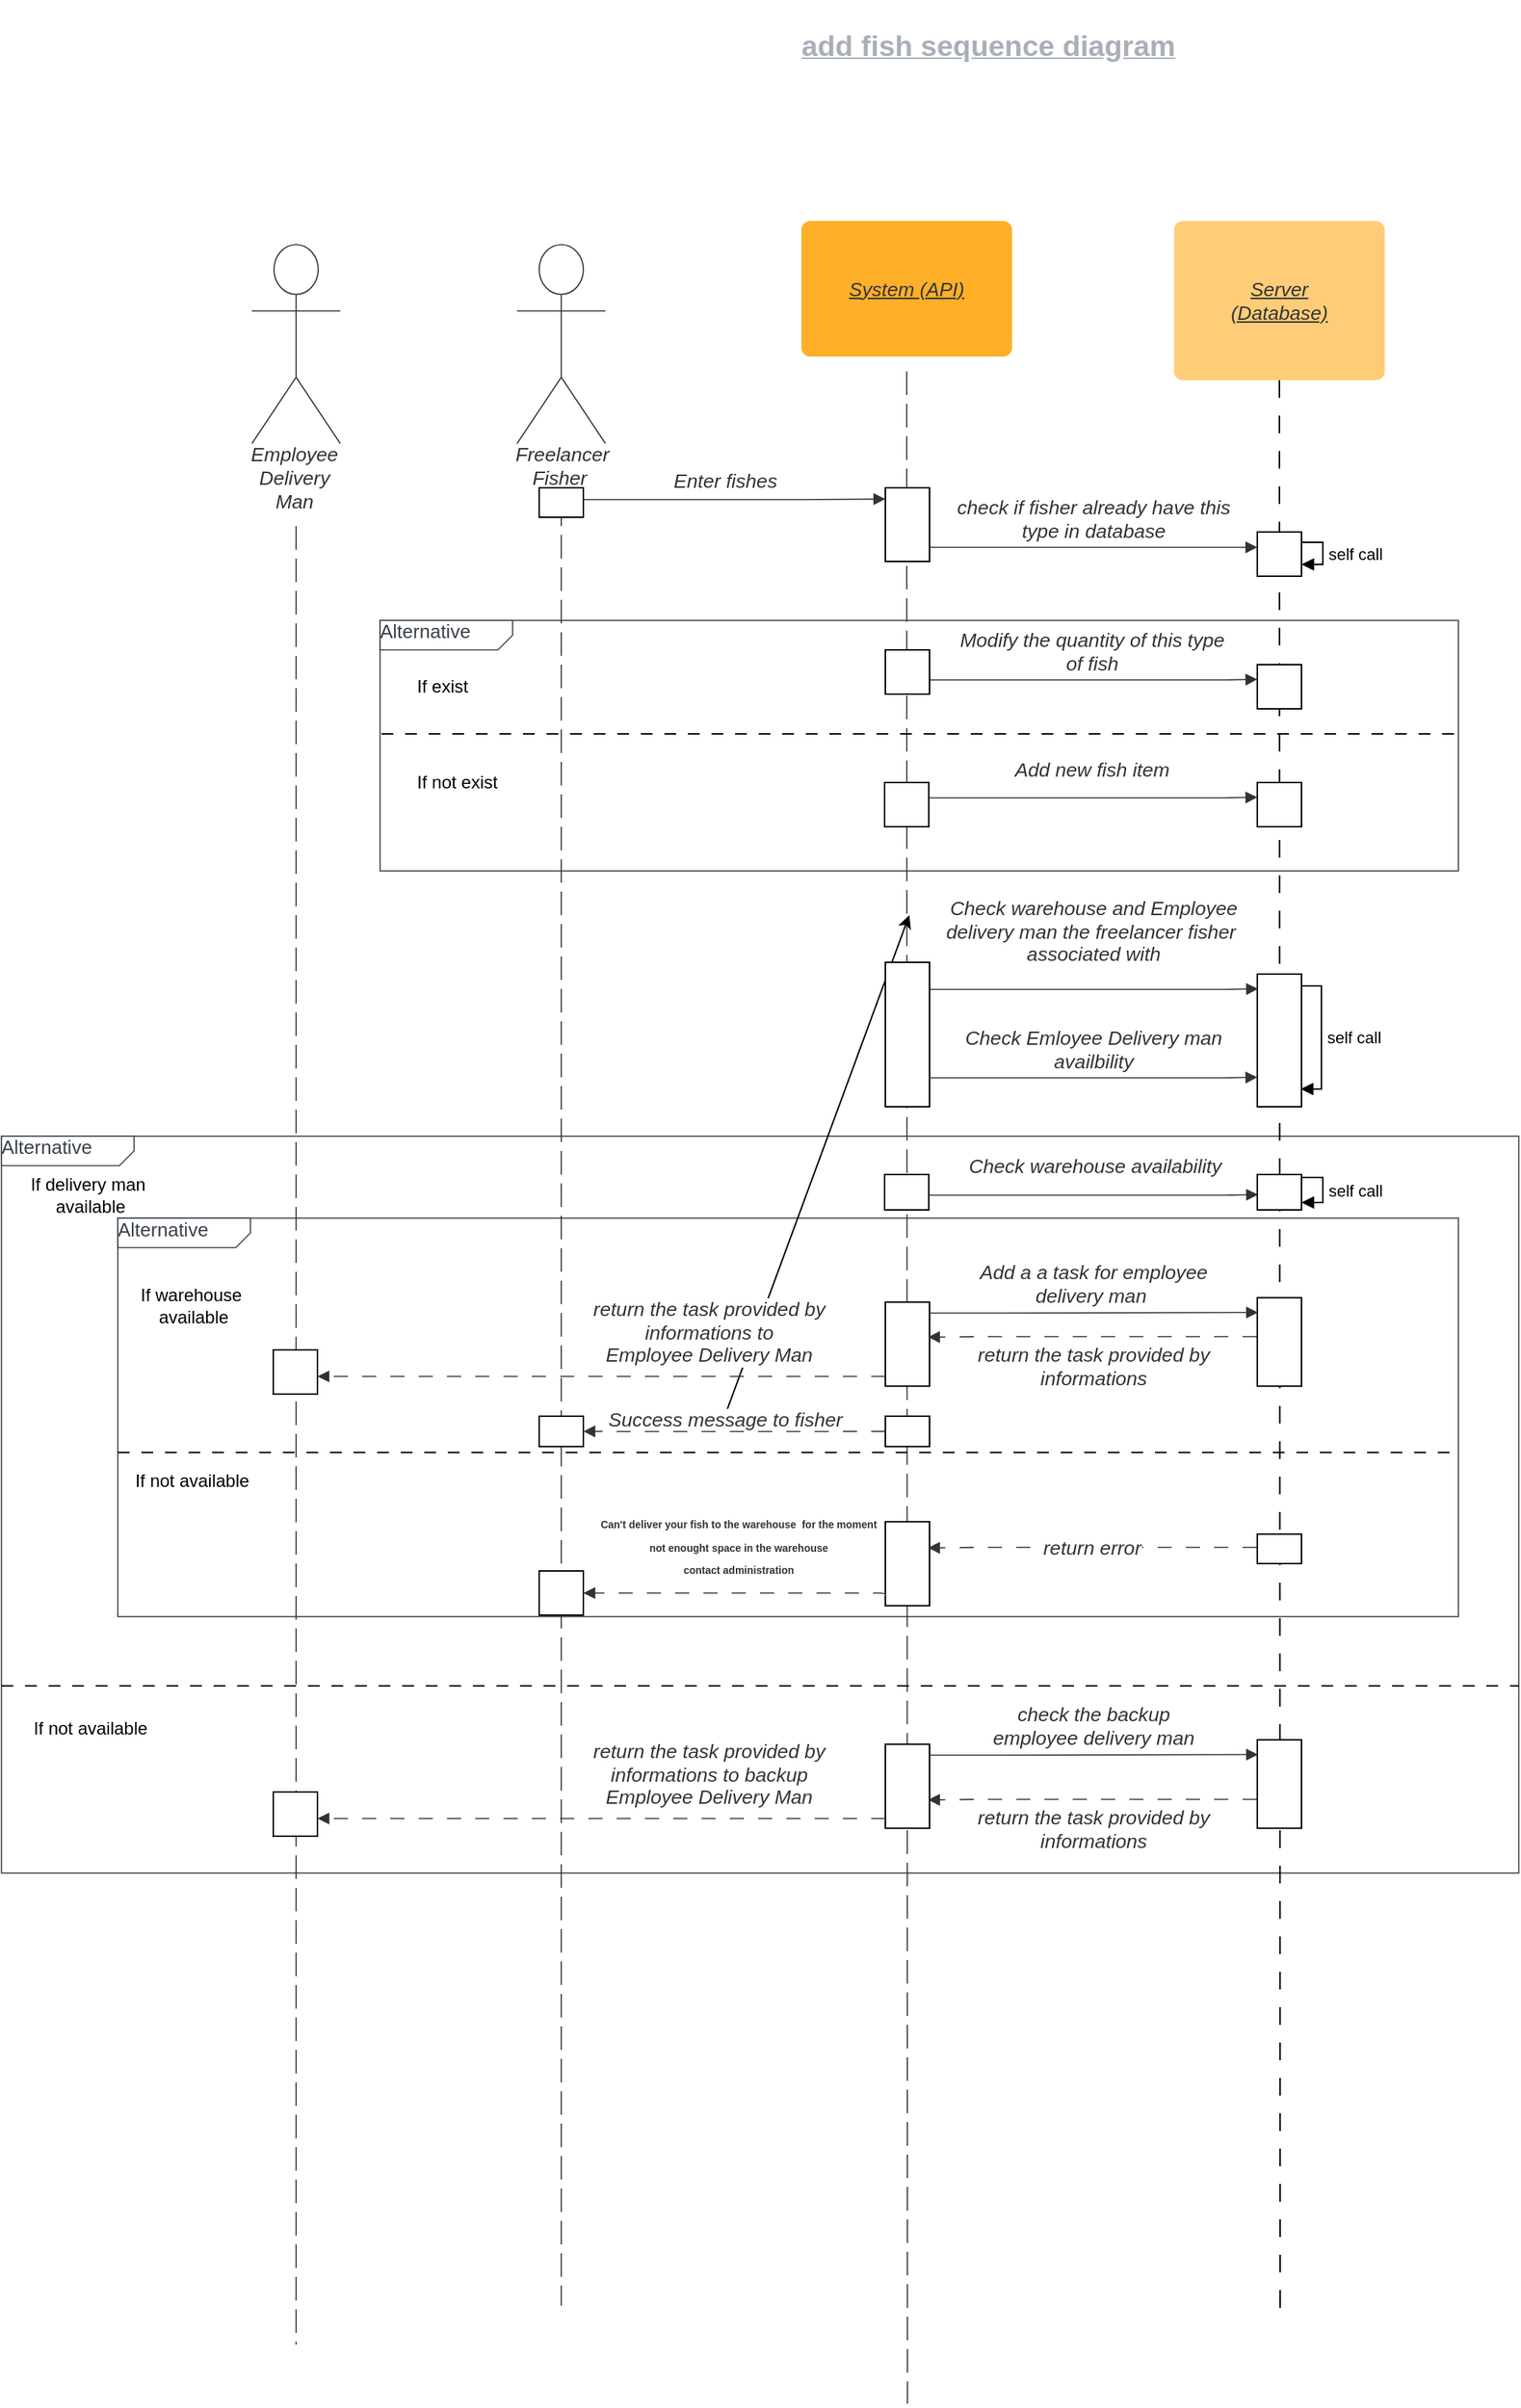<mxfile version="21.0.4" type="device"><diagram name="Page-1" id="f-nJr9Oe7AuokDmiKF9b"><mxGraphModel dx="1248" dy="727" grid="1" gridSize="10" guides="1" tooltips="1" connect="1" arrows="1" fold="1" page="1" pageScale="1" pageWidth="850" pageHeight="1100" math="0" shadow="0"><root><mxCell id="0"/><mxCell id="1" parent="0"/><mxCell id="MT5XbCTiH21oRz_GnIkv-361" value="Alternative" style="html=1;blockSpacing=1;whiteSpace=wrap;shape=mxgraph.sysml.package2;xSize=90;overflow=fill;fontSize=13;fontColor=#3a414a;align=left;spacing=0;strokeColor=#3a414a;strokeOpacity=100;fillOpacity=100;rounded=1;absoluteArcSize=1;arcSize=12;fillColor=#ffffff;strokeWidth=0.8;lucidId=J5NbQg4Rk6Wi;" vertex="1" parent="1"><mxGeometry x="110" y="790" width="1030" height="500" as="geometry"/></mxCell><mxCell id="MT5XbCTiH21oRz_GnIkv-349" value="Alternative" style="html=1;blockSpacing=1;whiteSpace=wrap;shape=mxgraph.sysml.package2;xSize=90;overflow=fill;fontSize=13;fontColor=#3a414a;align=left;spacing=0;strokeColor=#3a414a;strokeOpacity=100;fillOpacity=100;rounded=1;absoluteArcSize=1;arcSize=12;fillColor=#ffffff;strokeWidth=0.8;lucidId=J5NbQg4Rk6Wi;" vertex="1" parent="1"><mxGeometry x="189" y="845.61" width="910" height="270.39" as="geometry"/></mxCell><mxCell id="HeWWTB6yfwmWrHAhn8gX-166" value="" style="html=1;jettySize=18;whiteSpace=wrap;fontSize=13;fontFamily=helvetica;strokeColor=#333333;strokeOpacity=100;dashed=1;fixDash=1;dashPattern=16 6;strokeWidth=0.8;rounded=0;startArrow=none;endArrow=none;exitX=0.5;exitY=1;exitPerimeter=0;lucidId=Yu5M4GIAFP0a;" parent="1" edge="1"><mxGeometry width="100" height="100" relative="1" as="geometry"><Array as="points"/><mxPoint x="725" y="1650" as="targetPoint"/><mxPoint x="724.5" y="271" as="sourcePoint"/></mxGeometry></mxCell><mxCell id="HeWWTB6yfwmWrHAhn8gX-8" value="System (API)" style="html=1;overflow=block;blockSpacing=1;whiteSpace=wrap;fontSize=13.3;fontColor=#333333;fontStyle=6;align=center;spacing=0;strokeOpacity=0;fillOpacity=100;rounded=1;absoluteArcSize=1;arcSize=12;fillColor=#ffaf28;strokeWidth=0.8;" parent="1" vertex="1"><mxGeometry x="653" y="169" width="143" height="92" as="geometry"/></mxCell><mxCell id="HeWWTB6yfwmWrHAhn8gX-9" value="Server&#10;(Database)" style="html=1;overflow=block;blockSpacing=1;whiteSpace=wrap;fontSize=13.3;fontColor=#333333;fontStyle=6;align=center;spacing=0;strokeOpacity=0;fillOpacity=100;rounded=1;absoluteArcSize=1;arcSize=12;fillColor=#ffcc78;strokeWidth=0.8;" parent="1" vertex="1"><mxGeometry x="906" y="169" width="143" height="108" as="geometry"/></mxCell><mxCell id="HeWWTB6yfwmWrHAhn8gX-10" value="Freelancer &lt;br&gt;Fisher" style="html=1;overflow=block;blockSpacing=1;shape=umlActor;labelPosition=center;verticalLabelPosition=bottom;verticalAlign=top;whiteSpace=nowrap;fontSize=13.3;fontColor=#333333;fontStyle=2;align=center;spacing=0;strokeColor=#333333;strokeOpacity=100;fillOpacity=100;rounded=1;absoluteArcSize=1;arcSize=12;fillColor=#ffffff;strokeWidth=0.8;lucidId=Yu5MdgyV5tNR;" parent="1" vertex="1"><mxGeometry x="460" y="185" width="60" height="135" as="geometry"/></mxCell><mxCell id="HeWWTB6yfwmWrHAhn8gX-11" value="" style="html=1;jettySize=18;whiteSpace=wrap;fontSize=13;strokeColor=#333333;strokeOpacity=100;dashed=1;fixDash=1;dashPattern=16 6;strokeWidth=0.8;rounded=1;arcSize=10;edgeStyle=orthogonalEdgeStyle;startArrow=none;endArrow=none;lucidId=Yu5Migy3NWk_;" parent="1" edge="1"><mxGeometry width="100" height="100" relative="1" as="geometry"><Array as="points"/><mxPoint x="490" y="1583.651" as="targetPoint"/><mxPoint x="490" y="360" as="sourcePoint"/></mxGeometry></mxCell><mxCell id="HeWWTB6yfwmWrHAhn8gX-12" value="" style="html=1;jettySize=18;whiteSpace=wrap;fontSize=13;strokeColor=#333333;strokeOpacity=100;strokeWidth=0.8;rounded=1;arcSize=10;edgeStyle=orthogonalEdgeStyle;startArrow=none;endArrow=block;endFill=1;entryX=-0.012;entryY=0.151;entryPerimeter=0;lucidId=Yu5M0A2JVvTe;" parent="1" edge="1"><mxGeometry width="100" height="100" relative="1" as="geometry"><Array as="points"><mxPoint x="650" y="358"/><mxPoint x="650" y="358"/></Array><mxPoint x="490.36" y="358" as="sourcePoint"/><mxPoint x="710.0" y="357.628" as="targetPoint"/></mxGeometry></mxCell><mxCell id="HeWWTB6yfwmWrHAhn8gX-13" value="Enter fishes" style="text;html=1;resizable=0;labelBackgroundColor=default;align=center;verticalAlign=middle;fontStyle=2;fontColor=#333333;fontSize=13.3;" parent="HeWWTB6yfwmWrHAhn8gX-12" vertex="1"><mxGeometry relative="1" as="geometry"><mxPoint y="-13" as="offset"/></mxGeometry></mxCell><mxCell id="HeWWTB6yfwmWrHAhn8gX-24" value="add fish sequence diagram" style="html=1;overflow=block;blockSpacing=1;whiteSpace=wrap;fontSize=19.7;fontColor=#a9afb8;fontStyle=5;align=center;spacingLeft=7;spacingRight=7;spacingTop=2;spacing=3;strokeOpacity=0;fillOpacity=0;rounded=1;absoluteArcSize=1;arcSize=12;fillColor=#ffffff;strokeWidth=1.5;lucidId=BeObmL7L9~VB;" parent="1" vertex="1"><mxGeometry x="460" y="20" width="640" height="57" as="geometry"/></mxCell><mxCell id="HeWWTB6yfwmWrHAhn8gX-181" value="" style="html=1;points=[];perimeter=orthogonalPerimeter;outlineConnect=0;targetShapes=umlLifeline;portConstraint=eastwest;newEdgeStyle={&quot;edgeStyle&quot;:&quot;elbowEdgeStyle&quot;,&quot;elbow&quot;:&quot;vertical&quot;,&quot;curved&quot;:0,&quot;rounded&quot;:0};" parent="1" vertex="1"><mxGeometry x="710" y="350" width="30" height="50" as="geometry"/></mxCell><mxCell id="MT5XbCTiH21oRz_GnIkv-289" value="" style="html=1;jettySize=18;whiteSpace=wrap;fontSize=13;strokeColor=#333333;strokeOpacity=100;strokeWidth=0.8;rounded=1;arcSize=10;edgeStyle=orthogonalEdgeStyle;startArrow=none;endArrow=block;endFill=1;lucidId=Yu5M0A2JVvTe;" edge="1" parent="1" target="MT5XbCTiH21oRz_GnIkv-291"><mxGeometry width="100" height="100" relative="1" as="geometry"><Array as="points"><mxPoint x="940" y="390"/><mxPoint x="940" y="390"/></Array><mxPoint x="740" y="390.37" as="sourcePoint"/><mxPoint x="959.64" y="389.998" as="targetPoint"/></mxGeometry></mxCell><mxCell id="MT5XbCTiH21oRz_GnIkv-290" value="check if fisher already have this &lt;br&gt;type in database" style="text;html=1;resizable=0;labelBackgroundColor=default;align=center;verticalAlign=middle;fontStyle=2;fontColor=#333333;fontSize=13.3;" vertex="1" parent="MT5XbCTiH21oRz_GnIkv-289"><mxGeometry relative="1" as="geometry"><mxPoint x="-1" y="-20" as="offset"/></mxGeometry></mxCell><mxCell id="MT5XbCTiH21oRz_GnIkv-292" value="" style="rounded=0;orthogonalLoop=1;jettySize=auto;html=1;exitX=0.5;exitY=1;exitDx=0;exitDy=0;elbow=vertical;endArrow=none;endFill=0;dashed=1;dashPattern=12 12;" edge="1" parent="1" source="HeWWTB6yfwmWrHAhn8gX-9"><mxGeometry relative="1" as="geometry"><mxPoint x="978" y="1591.288" as="targetPoint"/><mxPoint x="978" y="277" as="sourcePoint"/></mxGeometry></mxCell><mxCell id="MT5XbCTiH21oRz_GnIkv-291" value="" style="html=1;points=[];perimeter=orthogonalPerimeter;outlineConnect=0;targetShapes=umlLifeline;portConstraint=eastwest;newEdgeStyle={&quot;edgeStyle&quot;:&quot;elbowEdgeStyle&quot;,&quot;elbow&quot;:&quot;vertical&quot;,&quot;curved&quot;:0,&quot;rounded&quot;:0};" vertex="1" parent="1"><mxGeometry x="962.5" y="380" width="30" height="30" as="geometry"/></mxCell><mxCell id="MT5XbCTiH21oRz_GnIkv-297" value="Alternative" style="html=1;blockSpacing=1;whiteSpace=wrap;shape=mxgraph.sysml.package2;xSize=90;overflow=fill;fontSize=13;fontColor=#3a414a;align=left;spacing=0;strokeColor=#3a414a;strokeOpacity=100;fillOpacity=100;rounded=1;absoluteArcSize=1;arcSize=12;fillColor=#ffffff;strokeWidth=0.8;lucidId=J5NbQg4Rk6Wi;" vertex="1" parent="1"><mxGeometry x="367" y="440" width="732" height="170" as="geometry"/></mxCell><mxCell id="MT5XbCTiH21oRz_GnIkv-298" value="If exist" style="text;html=1;align=center;verticalAlign=middle;resizable=0;points=[];autosize=1;strokeColor=none;fillColor=none;" vertex="1" parent="1"><mxGeometry x="379" y="470" width="60" height="30" as="geometry"/></mxCell><mxCell id="MT5XbCTiH21oRz_GnIkv-299" value="If not exist" style="text;html=1;align=center;verticalAlign=middle;resizable=0;points=[];autosize=1;strokeColor=none;fillColor=none;" vertex="1" parent="1"><mxGeometry x="379" y="535" width="80" height="30" as="geometry"/></mxCell><mxCell id="MT5XbCTiH21oRz_GnIkv-300" value="" style="line;strokeWidth=1;fillColor=none;align=left;verticalAlign=middle;spacingTop=-1;spacingLeft=3;spacingRight=3;rotatable=0;labelPosition=right;points=[];portConstraint=eastwest;strokeColor=inherit;dashed=1;dashPattern=8 8;" vertex="1" parent="1"><mxGeometry x="368" y="513" width="732" height="8" as="geometry"/></mxCell><mxCell id="MT5XbCTiH21oRz_GnIkv-301" value="" style="html=1;points=[];perimeter=orthogonalPerimeter;outlineConnect=0;targetShapes=umlLifeline;portConstraint=eastwest;newEdgeStyle={&quot;edgeStyle&quot;:&quot;elbowEdgeStyle&quot;,&quot;elbow&quot;:&quot;vertical&quot;,&quot;curved&quot;:0,&quot;rounded&quot;:0};" vertex="1" parent="1"><mxGeometry x="962.5" y="470" width="30" height="30" as="geometry"/></mxCell><mxCell id="MT5XbCTiH21oRz_GnIkv-303" value="" style="html=1;jettySize=18;whiteSpace=wrap;fontSize=13;strokeColor=#333333;strokeOpacity=100;strokeWidth=0.8;rounded=1;arcSize=10;edgeStyle=orthogonalEdgeStyle;startArrow=none;endArrow=block;endFill=1;lucidId=Yu5M0A2JVvTe;" edge="1" parent="1"><mxGeometry width="100" height="100" relative="1" as="geometry"><Array as="points"><mxPoint x="939.5" y="480"/><mxPoint x="939.5" y="480"/></Array><mxPoint x="739.5" y="480.37" as="sourcePoint"/><mxPoint x="962.5" y="480" as="targetPoint"/></mxGeometry></mxCell><mxCell id="MT5XbCTiH21oRz_GnIkv-304" value="Modify the quantity of this type&lt;br&gt;of fish" style="text;html=1;resizable=0;labelBackgroundColor=default;align=center;verticalAlign=middle;fontStyle=2;fontColor=#333333;fontSize=13.3;" vertex="1" parent="MT5XbCTiH21oRz_GnIkv-303"><mxGeometry relative="1" as="geometry"><mxPoint x="-1" y="-20" as="offset"/></mxGeometry></mxCell><mxCell id="MT5XbCTiH21oRz_GnIkv-305" value="" style="html=1;points=[];perimeter=orthogonalPerimeter;outlineConnect=0;targetShapes=umlLifeline;portConstraint=eastwest;newEdgeStyle={&quot;edgeStyle&quot;:&quot;elbowEdgeStyle&quot;,&quot;elbow&quot;:&quot;vertical&quot;,&quot;curved&quot;:0,&quot;rounded&quot;:0};" vertex="1" parent="1"><mxGeometry x="710" y="460" width="30" height="30" as="geometry"/></mxCell><mxCell id="MT5XbCTiH21oRz_GnIkv-312" value="" style="html=1;jettySize=18;whiteSpace=wrap;fontSize=13;strokeColor=#333333;strokeOpacity=100;strokeWidth=0.8;rounded=1;arcSize=10;edgeStyle=orthogonalEdgeStyle;startArrow=none;endArrow=block;endFill=1;lucidId=Yu5M0A2JVvTe;" edge="1" parent="1"><mxGeometry width="100" height="100" relative="1" as="geometry"><Array as="points"><mxPoint x="939.5" y="560"/><mxPoint x="939.5" y="560"/></Array><mxPoint x="739.5" y="560.37" as="sourcePoint"/><mxPoint x="962.5" y="560" as="targetPoint"/></mxGeometry></mxCell><mxCell id="MT5XbCTiH21oRz_GnIkv-313" value="Add new fish item" style="text;html=1;resizable=0;labelBackgroundColor=default;align=center;verticalAlign=middle;fontStyle=2;fontColor=#333333;fontSize=13.3;" vertex="1" parent="MT5XbCTiH21oRz_GnIkv-312"><mxGeometry relative="1" as="geometry"><mxPoint x="-1" y="-20" as="offset"/></mxGeometry></mxCell><mxCell id="MT5XbCTiH21oRz_GnIkv-314" value="" style="html=1;points=[];perimeter=orthogonalPerimeter;outlineConnect=0;targetShapes=umlLifeline;portConstraint=eastwest;newEdgeStyle={&quot;edgeStyle&quot;:&quot;elbowEdgeStyle&quot;,&quot;elbow&quot;:&quot;vertical&quot;,&quot;curved&quot;:0,&quot;rounded&quot;:0};" vertex="1" parent="1"><mxGeometry x="709.5" y="550" width="30" height="30" as="geometry"/></mxCell><mxCell id="MT5XbCTiH21oRz_GnIkv-315" value="self call" style="html=1;align=left;spacingLeft=2;endArrow=block;rounded=0;edgeStyle=orthogonalEdgeStyle;curved=0;rounded=0;elbow=vertical;" edge="1" parent="1"><mxGeometry relative="1" as="geometry"><mxPoint x="993" y="387.0" as="sourcePoint"/><Array as="points"><mxPoint x="1007" y="387"/><mxPoint x="1007" y="402"/></Array><mxPoint x="992.5" y="402.0" as="targetPoint"/></mxGeometry></mxCell><mxCell id="MT5XbCTiH21oRz_GnIkv-318" value="" style="html=1;points=[];perimeter=orthogonalPerimeter;outlineConnect=0;targetShapes=umlLifeline;portConstraint=eastwest;newEdgeStyle={&quot;edgeStyle&quot;:&quot;elbowEdgeStyle&quot;,&quot;elbow&quot;:&quot;vertical&quot;,&quot;curved&quot;:0,&quot;rounded&quot;:0};" vertex="1" parent="1"><mxGeometry x="962.5" y="680" width="30" height="90" as="geometry"/></mxCell><mxCell id="MT5XbCTiH21oRz_GnIkv-320" style="edgeStyle=orthogonalEdgeStyle;rounded=0;orthogonalLoop=1;jettySize=auto;html=1;exitX=0;exitY=0;exitDx=0;exitDy=0;" edge="1" parent="1" source="MT5XbCTiH21oRz_GnIkv-317"><mxGeometry relative="1" as="geometry"><mxPoint x="726.25" y="640.0" as="targetPoint"/></mxGeometry></mxCell><mxCell id="MT5XbCTiH21oRz_GnIkv-311" value="" style="html=1;points=[];perimeter=orthogonalPerimeter;outlineConnect=0;targetShapes=umlLifeline;portConstraint=eastwest;newEdgeStyle={&quot;edgeStyle&quot;:&quot;elbowEdgeStyle&quot;,&quot;elbow&quot;:&quot;vertical&quot;,&quot;curved&quot;:0,&quot;rounded&quot;:0};" vertex="1" parent="1"><mxGeometry x="962.5" y="550" width="30" height="30" as="geometry"/></mxCell><mxCell id="MT5XbCTiH21oRz_GnIkv-336" value="" style="html=1;jettySize=18;whiteSpace=wrap;fontSize=13;strokeColor=#333333;strokeOpacity=100;strokeWidth=0.8;rounded=1;arcSize=10;edgeStyle=orthogonalEdgeStyle;startArrow=none;endArrow=block;endFill=1;lucidId=Yu5M0A2JVvTe;" edge="1" parent="1"><mxGeometry width="100" height="100" relative="1" as="geometry"><Array as="points"><mxPoint x="940" y="690"/><mxPoint x="940" y="690"/></Array><mxPoint x="740" y="690.37" as="sourcePoint"/><mxPoint x="963" y="690" as="targetPoint"/></mxGeometry></mxCell><mxCell id="MT5XbCTiH21oRz_GnIkv-337" value="Check warehouse and Employee&lt;br&gt;delivery man the freelancer fisher&amp;nbsp;&lt;br&gt;associated with" style="text;html=1;resizable=0;labelBackgroundColor=default;align=center;verticalAlign=middle;fontStyle=2;fontColor=#333333;fontSize=13.3;" vertex="1" parent="MT5XbCTiH21oRz_GnIkv-336"><mxGeometry relative="1" as="geometry"><mxPoint x="-1" y="-40" as="offset"/></mxGeometry></mxCell><mxCell id="MT5XbCTiH21oRz_GnIkv-338" value="" style="html=1;points=[];perimeter=orthogonalPerimeter;outlineConnect=0;targetShapes=umlLifeline;portConstraint=eastwest;newEdgeStyle={&quot;edgeStyle&quot;:&quot;elbowEdgeStyle&quot;,&quot;elbow&quot;:&quot;vertical&quot;,&quot;curved&quot;:0,&quot;rounded&quot;:0};" vertex="1" parent="1"><mxGeometry x="710" y="672" width="30" height="98" as="geometry"/></mxCell><mxCell id="MT5XbCTiH21oRz_GnIkv-339" value="" style="html=1;jettySize=18;whiteSpace=wrap;fontSize=13;strokeColor=#333333;strokeOpacity=100;strokeWidth=0.8;rounded=1;arcSize=10;edgeStyle=orthogonalEdgeStyle;startArrow=none;endArrow=block;endFill=1;lucidId=Yu5M0A2JVvTe;" edge="1" parent="1"><mxGeometry width="100" height="100" relative="1" as="geometry"><Array as="points"><mxPoint x="939.5" y="750"/><mxPoint x="939.5" y="750"/></Array><mxPoint x="739.5" y="750.37" as="sourcePoint"/><mxPoint x="962.5" y="750" as="targetPoint"/></mxGeometry></mxCell><mxCell id="MT5XbCTiH21oRz_GnIkv-340" value="Check Emloyee Delivery man &lt;br&gt;availbility" style="text;html=1;resizable=0;labelBackgroundColor=default;align=center;verticalAlign=middle;fontStyle=2;fontColor=#333333;fontSize=13.3;" vertex="1" parent="MT5XbCTiH21oRz_GnIkv-339"><mxGeometry relative="1" as="geometry"><mxPoint y="-20" as="offset"/></mxGeometry></mxCell><mxCell id="MT5XbCTiH21oRz_GnIkv-344" value="" style="html=1;jettySize=18;whiteSpace=wrap;fontSize=13;strokeColor=#333333;strokeOpacity=100;strokeWidth=0.8;rounded=1;arcSize=10;edgeStyle=orthogonalEdgeStyle;startArrow=none;endArrow=block;endFill=1;lucidId=Yu5M0A2JVvTe;" edge="1" parent="1"><mxGeometry width="100" height="100" relative="1" as="geometry"><Array as="points"><mxPoint x="940" y="829.61"/><mxPoint x="940" y="829.61"/></Array><mxPoint x="740" y="829.98" as="sourcePoint"/><mxPoint x="963" y="829.61" as="targetPoint"/></mxGeometry></mxCell><mxCell id="MT5XbCTiH21oRz_GnIkv-345" value="Check warehouse availability" style="text;html=1;resizable=0;labelBackgroundColor=default;align=center;verticalAlign=middle;fontStyle=2;fontColor=#333333;fontSize=13.3;" vertex="1" parent="MT5XbCTiH21oRz_GnIkv-344"><mxGeometry relative="1" as="geometry"><mxPoint y="-20" as="offset"/></mxGeometry></mxCell><mxCell id="MT5XbCTiH21oRz_GnIkv-346" value="Employee &lt;br&gt;Delivery &lt;br&gt;Man" style="html=1;overflow=block;blockSpacing=1;shape=umlActor;labelPosition=center;verticalLabelPosition=bottom;verticalAlign=top;whiteSpace=nowrap;fontSize=13.3;fontColor=#333333;fontStyle=2;align=center;spacing=0;strokeColor=#333333;strokeOpacity=100;fillOpacity=100;rounded=1;absoluteArcSize=1;arcSize=12;fillColor=#ffffff;strokeWidth=0.8;lucidId=Yu5MdgyV5tNR;" vertex="1" parent="1"><mxGeometry x="280" y="185" width="60" height="135" as="geometry"/></mxCell><mxCell id="MT5XbCTiH21oRz_GnIkv-347" value="" style="html=1;jettySize=18;whiteSpace=wrap;fontSize=13;strokeColor=#333333;strokeOpacity=100;dashed=1;fixDash=1;dashPattern=16 6;strokeWidth=0.8;rounded=1;arcSize=10;edgeStyle=orthogonalEdgeStyle;startArrow=none;endArrow=none;lucidId=Yu5Migy3NWk_;" edge="1" parent="1"><mxGeometry width="100" height="100" relative="1" as="geometry"><Array as="points"/><mxPoint x="310" y="1610" as="targetPoint"/><mxPoint x="310" y="376" as="sourcePoint"/></mxGeometry></mxCell><mxCell id="MT5XbCTiH21oRz_GnIkv-350" value="If warehouse&amp;nbsp;&lt;br&gt;available" style="text;html=1;align=center;verticalAlign=middle;resizable=0;points=[];autosize=1;strokeColor=none;fillColor=none;" vertex="1" parent="1"><mxGeometry x="190" y="884.61" width="100" height="40" as="geometry"/></mxCell><mxCell id="MT5XbCTiH21oRz_GnIkv-351" value="If not available" style="text;html=1;align=center;verticalAlign=middle;resizable=0;points=[];autosize=1;strokeColor=none;fillColor=none;" vertex="1" parent="1"><mxGeometry x="189" y="1008.61" width="100" height="30" as="geometry"/></mxCell><mxCell id="MT5XbCTiH21oRz_GnIkv-354" value="" style="line;strokeWidth=1;fillColor=none;align=left;verticalAlign=middle;spacingTop=-1;spacingLeft=3;spacingRight=3;rotatable=0;labelPosition=right;points=[];portConstraint=eastwest;strokeColor=inherit;dashed=1;dashPattern=8 8;" vertex="1" parent="1"><mxGeometry x="189" y="1000.61" width="911" height="8" as="geometry"/></mxCell><mxCell id="MT5XbCTiH21oRz_GnIkv-355" value="" style="html=1;points=[];perimeter=orthogonalPerimeter;outlineConnect=0;targetShapes=umlLifeline;portConstraint=eastwest;newEdgeStyle={&quot;edgeStyle&quot;:&quot;elbowEdgeStyle&quot;,&quot;elbow&quot;:&quot;vertical&quot;,&quot;curved&quot;:0,&quot;rounded&quot;:0};" vertex="1" parent="1"><mxGeometry x="962.5" y="899.61" width="30" height="60" as="geometry"/></mxCell><mxCell id="MT5XbCTiH21oRz_GnIkv-356" value="" style="html=1;points=[];perimeter=orthogonalPerimeter;outlineConnect=0;targetShapes=umlLifeline;portConstraint=eastwest;newEdgeStyle={&quot;edgeStyle&quot;:&quot;elbowEdgeStyle&quot;,&quot;elbow&quot;:&quot;vertical&quot;,&quot;curved&quot;:0,&quot;rounded&quot;:0};" vertex="1" parent="1"><mxGeometry x="710" y="902.61" width="30" height="57" as="geometry"/></mxCell><mxCell id="MT5XbCTiH21oRz_GnIkv-359" value="" style="html=1;jettySize=18;whiteSpace=wrap;fontSize=13;strokeColor=#333333;strokeOpacity=100;strokeWidth=0.8;rounded=1;arcSize=10;edgeStyle=orthogonalEdgeStyle;startArrow=none;endArrow=block;endFill=1;lucidId=Yu5M0A2JVvTe;" edge="1" parent="1"><mxGeometry width="100" height="100" relative="1" as="geometry"><Array as="points"><mxPoint x="780" y="909.61"/><mxPoint x="780" y="909.61"/></Array><mxPoint x="740" y="909.98" as="sourcePoint"/><mxPoint x="963" y="909.61" as="targetPoint"/></mxGeometry></mxCell><mxCell id="MT5XbCTiH21oRz_GnIkv-360" value="Add a a task for employee &lt;br&gt;delivery man&amp;nbsp;" style="text;html=1;resizable=0;labelBackgroundColor=default;align=center;verticalAlign=middle;fontStyle=2;fontColor=#333333;fontSize=13.3;" vertex="1" parent="MT5XbCTiH21oRz_GnIkv-359"><mxGeometry relative="1" as="geometry"><mxPoint x="-1" y="-20" as="offset"/></mxGeometry></mxCell><mxCell id="MT5XbCTiH21oRz_GnIkv-362" value="If delivery man&amp;nbsp;&lt;br&gt;available" style="text;html=1;align=center;verticalAlign=middle;resizable=0;points=[];autosize=1;strokeColor=none;fillColor=none;" vertex="1" parent="1"><mxGeometry x="120" y="810" width="100" height="40" as="geometry"/></mxCell><mxCell id="MT5XbCTiH21oRz_GnIkv-363" value="If not available" style="text;html=1;align=center;verticalAlign=middle;resizable=0;points=[];autosize=1;strokeColor=none;fillColor=none;" vertex="1" parent="1"><mxGeometry x="120" y="1177" width="100" height="30" as="geometry"/></mxCell><mxCell id="MT5XbCTiH21oRz_GnIkv-364" value="" style="line;strokeWidth=1;fillColor=none;align=left;verticalAlign=middle;spacingTop=-1;spacingLeft=3;spacingRight=3;rotatable=0;labelPosition=right;points=[];portConstraint=eastwest;strokeColor=inherit;dashed=1;dashPattern=8 8;" vertex="1" parent="1"><mxGeometry x="110" y="1159" width="1030" height="8" as="geometry"/></mxCell><mxCell id="MT5XbCTiH21oRz_GnIkv-367" value="self call" style="html=1;align=left;spacingLeft=2;endArrow=block;rounded=0;edgeStyle=orthogonalEdgeStyle;curved=0;rounded=0;elbow=vertical;" edge="1" parent="1"><mxGeometry relative="1" as="geometry"><mxPoint x="992" y="688.0" as="sourcePoint"/><Array as="points"><mxPoint x="1006" y="688"/><mxPoint x="1006" y="758"/></Array><mxPoint x="992" y="758" as="targetPoint"/></mxGeometry></mxCell><mxCell id="MT5XbCTiH21oRz_GnIkv-368" value="" style="html=1;points=[];perimeter=orthogonalPerimeter;outlineConnect=0;targetShapes=umlLifeline;portConstraint=eastwest;newEdgeStyle={&quot;edgeStyle&quot;:&quot;elbowEdgeStyle&quot;,&quot;elbow&quot;:&quot;vertical&quot;,&quot;curved&quot;:0,&quot;rounded&quot;:0};" vertex="1" parent="1"><mxGeometry x="709.5" y="816" width="30" height="24" as="geometry"/></mxCell><mxCell id="MT5XbCTiH21oRz_GnIkv-369" value="" style="html=1;points=[];perimeter=orthogonalPerimeter;outlineConnect=0;targetShapes=umlLifeline;portConstraint=eastwest;newEdgeStyle={&quot;edgeStyle&quot;:&quot;elbowEdgeStyle&quot;,&quot;elbow&quot;:&quot;vertical&quot;,&quot;curved&quot;:0,&quot;rounded&quot;:0};" vertex="1" parent="1"><mxGeometry x="962.5" y="816" width="30" height="24" as="geometry"/></mxCell><mxCell id="MT5XbCTiH21oRz_GnIkv-370" value="" style="html=1;jettySize=18;whiteSpace=wrap;fontSize=13;strokeColor=#333333;strokeOpacity=100;strokeWidth=0.8;rounded=1;arcSize=10;edgeStyle=orthogonalEdgeStyle;startArrow=none;endArrow=block;endFill=1;lucidId=Yu5M0A2JVvTe;dashed=1;dashPattern=12 12;" edge="1" parent="1"><mxGeometry width="100" height="100" relative="1" as="geometry"><Array as="points"><mxPoint x="779" y="926"/><mxPoint x="779" y="926"/></Array><mxPoint x="962" y="926" as="sourcePoint"/><mxPoint x="739" y="926.37" as="targetPoint"/></mxGeometry></mxCell><mxCell id="MT5XbCTiH21oRz_GnIkv-371" value="return the task provided by&lt;br&gt;informations" style="text;html=1;resizable=0;labelBackgroundColor=default;align=center;verticalAlign=middle;fontStyle=2;fontColor=#333333;fontSize=13.3;" vertex="1" parent="MT5XbCTiH21oRz_GnIkv-370"><mxGeometry relative="1" as="geometry"><mxPoint y="20" as="offset"/></mxGeometry></mxCell><mxCell id="MT5XbCTiH21oRz_GnIkv-373" value="" style="html=1;jettySize=18;whiteSpace=wrap;fontSize=13;strokeColor=#333333;strokeOpacity=100;strokeWidth=0.8;rounded=1;arcSize=10;edgeStyle=orthogonalEdgeStyle;startArrow=none;endArrow=block;endFill=1;lucidId=Yu5M0A2JVvTe;dashed=1;dashPattern=12 12;" edge="1" parent="1" target="MT5XbCTiH21oRz_GnIkv-375"><mxGeometry width="100" height="100" relative="1" as="geometry"><Array as="points"><mxPoint x="530" y="953"/><mxPoint x="530" y="953"/></Array><mxPoint x="710" y="953" as="sourcePoint"/><mxPoint x="487" y="953.37" as="targetPoint"/></mxGeometry></mxCell><mxCell id="MT5XbCTiH21oRz_GnIkv-374" value="return the task provided by&lt;br&gt;informations to &lt;br&gt;Employee Delivery Man" style="text;html=1;resizable=0;labelBackgroundColor=default;align=center;verticalAlign=middle;fontStyle=2;fontColor=#333333;fontSize=13.3;" vertex="1" parent="MT5XbCTiH21oRz_GnIkv-373"><mxGeometry relative="1" as="geometry"><mxPoint x="73" y="-30" as="offset"/></mxGeometry></mxCell><mxCell id="MT5XbCTiH21oRz_GnIkv-375" value="" style="html=1;points=[];perimeter=orthogonalPerimeter;outlineConnect=0;targetShapes=umlLifeline;portConstraint=eastwest;newEdgeStyle={&quot;edgeStyle&quot;:&quot;elbowEdgeStyle&quot;,&quot;elbow&quot;:&quot;vertical&quot;,&quot;curved&quot;:0,&quot;rounded&quot;:0};" vertex="1" parent="1"><mxGeometry x="294.5" y="935" width="30" height="30" as="geometry"/></mxCell><mxCell id="MT5XbCTiH21oRz_GnIkv-378" value="self call" style="html=1;align=left;spacingLeft=2;endArrow=block;rounded=0;edgeStyle=orthogonalEdgeStyle;curved=0;rounded=0;elbow=vertical;" edge="1" parent="1" source="MT5XbCTiH21oRz_GnIkv-369"><mxGeometry relative="1" as="geometry"><mxPoint x="993" y="815.0" as="sourcePoint"/><Array as="points"><mxPoint x="1007" y="818"/><mxPoint x="1007" y="835"/></Array><mxPoint x="992.5" y="835" as="targetPoint"/></mxGeometry></mxCell><mxCell id="MT5XbCTiH21oRz_GnIkv-386" value="" style="html=1;points=[];perimeter=orthogonalPerimeter;outlineConnect=0;targetShapes=umlLifeline;portConstraint=eastwest;newEdgeStyle={&quot;edgeStyle&quot;:&quot;elbowEdgeStyle&quot;,&quot;elbow&quot;:&quot;vertical&quot;,&quot;curved&quot;:0,&quot;rounded&quot;:0};" vertex="1" parent="1"><mxGeometry x="962.5" y="1060" width="30" height="20" as="geometry"/></mxCell><mxCell id="MT5XbCTiH21oRz_GnIkv-387" value="" style="html=1;points=[];perimeter=orthogonalPerimeter;outlineConnect=0;targetShapes=umlLifeline;portConstraint=eastwest;newEdgeStyle={&quot;edgeStyle&quot;:&quot;elbowEdgeStyle&quot;,&quot;elbow&quot;:&quot;vertical&quot;,&quot;curved&quot;:0,&quot;rounded&quot;:0};" vertex="1" parent="1"><mxGeometry x="710" y="1051.61" width="30" height="57" as="geometry"/></mxCell><mxCell id="MT5XbCTiH21oRz_GnIkv-390" value="" style="html=1;jettySize=18;whiteSpace=wrap;fontSize=13;strokeColor=#333333;strokeOpacity=100;strokeWidth=0.8;rounded=1;arcSize=10;edgeStyle=orthogonalEdgeStyle;startArrow=none;endArrow=block;endFill=1;lucidId=Yu5M0A2JVvTe;dashed=1;dashPattern=12 12;" edge="1" parent="1"><mxGeometry width="100" height="100" relative="1" as="geometry"><Array as="points"><mxPoint x="779" y="1069"/><mxPoint x="779" y="1069"/></Array><mxPoint x="962" y="1069" as="sourcePoint"/><mxPoint x="739" y="1069.37" as="targetPoint"/></mxGeometry></mxCell><mxCell id="MT5XbCTiH21oRz_GnIkv-391" value="return error" style="text;html=1;resizable=0;labelBackgroundColor=default;align=center;verticalAlign=middle;fontStyle=2;fontColor=#333333;fontSize=13.3;" vertex="1" parent="MT5XbCTiH21oRz_GnIkv-390"><mxGeometry relative="1" as="geometry"><mxPoint x="-1" as="offset"/></mxGeometry></mxCell><mxCell id="MT5XbCTiH21oRz_GnIkv-392" value="" style="html=1;jettySize=18;whiteSpace=wrap;fontSize=13;strokeColor=#333333;strokeOpacity=100;strokeWidth=0.8;rounded=1;arcSize=10;edgeStyle=orthogonalEdgeStyle;startArrow=none;endArrow=block;endFill=1;lucidId=Yu5M0A2JVvTe;dashed=1;dashPattern=12 12;" edge="1" parent="1" target="MT5XbCTiH21oRz_GnIkv-394"><mxGeometry width="100" height="100" relative="1" as="geometry"><Array as="points"><mxPoint x="710" y="1100"/></Array><mxPoint x="710" y="1102" as="sourcePoint"/><mxPoint x="520" y="1110" as="targetPoint"/></mxGeometry></mxCell><mxCell id="MT5XbCTiH21oRz_GnIkv-393" value="&lt;font style=&quot;font-size: 7px;&quot;&gt;&lt;b style=&quot;font-style: normal;&quot;&gt;Can't deliver your fish to the warehouse&amp;nbsp; for the moment&lt;br&gt;not enought space in the warehouse &lt;br&gt;contact administration&lt;/b&gt;&lt;/font&gt;" style="text;html=1;resizable=0;labelBackgroundColor=default;align=center;verticalAlign=middle;fontStyle=2;fontColor=#333333;fontSize=13.3;" vertex="1" parent="MT5XbCTiH21oRz_GnIkv-392"><mxGeometry relative="1" as="geometry"><mxPoint x="1" y="-33" as="offset"/></mxGeometry></mxCell><mxCell id="MT5XbCTiH21oRz_GnIkv-394" value="" style="html=1;points=[];perimeter=orthogonalPerimeter;outlineConnect=0;targetShapes=umlLifeline;portConstraint=eastwest;newEdgeStyle={&quot;edgeStyle&quot;:&quot;elbowEdgeStyle&quot;,&quot;elbow&quot;:&quot;vertical&quot;,&quot;curved&quot;:0,&quot;rounded&quot;:0};" vertex="1" parent="1"><mxGeometry x="475" y="1085" width="30" height="30" as="geometry"/></mxCell><mxCell id="MT5XbCTiH21oRz_GnIkv-395" value="" style="html=1;points=[];perimeter=orthogonalPerimeter;outlineConnect=0;targetShapes=umlLifeline;portConstraint=eastwest;newEdgeStyle={&quot;edgeStyle&quot;:&quot;elbowEdgeStyle&quot;,&quot;elbow&quot;:&quot;vertical&quot;,&quot;curved&quot;:0,&quot;rounded&quot;:0};" vertex="1" parent="1"><mxGeometry x="475" y="350" width="30" height="20" as="geometry"/></mxCell><mxCell id="MT5XbCTiH21oRz_GnIkv-397" value="" style="html=1;points=[];perimeter=orthogonalPerimeter;outlineConnect=0;targetShapes=umlLifeline;portConstraint=eastwest;newEdgeStyle={&quot;edgeStyle&quot;:&quot;elbowEdgeStyle&quot;,&quot;elbow&quot;:&quot;vertical&quot;,&quot;curved&quot;:0,&quot;rounded&quot;:0};" vertex="1" parent="1"><mxGeometry x="962.5" y="1199.61" width="30" height="60" as="geometry"/></mxCell><mxCell id="MT5XbCTiH21oRz_GnIkv-398" value="" style="html=1;points=[];perimeter=orthogonalPerimeter;outlineConnect=0;targetShapes=umlLifeline;portConstraint=eastwest;newEdgeStyle={&quot;edgeStyle&quot;:&quot;elbowEdgeStyle&quot;,&quot;elbow&quot;:&quot;vertical&quot;,&quot;curved&quot;:0,&quot;rounded&quot;:0};" vertex="1" parent="1"><mxGeometry x="710" y="1202.61" width="30" height="57" as="geometry"/></mxCell><mxCell id="MT5XbCTiH21oRz_GnIkv-399" value="" style="html=1;jettySize=18;whiteSpace=wrap;fontSize=13;strokeColor=#333333;strokeOpacity=100;strokeWidth=0.8;rounded=1;arcSize=10;edgeStyle=orthogonalEdgeStyle;startArrow=none;endArrow=block;endFill=1;lucidId=Yu5M0A2JVvTe;" edge="1" parent="1"><mxGeometry width="100" height="100" relative="1" as="geometry"><Array as="points"><mxPoint x="780" y="1209.61"/><mxPoint x="780" y="1209.61"/></Array><mxPoint x="740" y="1209.98" as="sourcePoint"/><mxPoint x="963" y="1209.61" as="targetPoint"/></mxGeometry></mxCell><mxCell id="MT5XbCTiH21oRz_GnIkv-400" value="check the backup &lt;br&gt;employee delivery man" style="text;html=1;resizable=0;labelBackgroundColor=default;align=center;verticalAlign=middle;fontStyle=2;fontColor=#333333;fontSize=13.3;" vertex="1" parent="MT5XbCTiH21oRz_GnIkv-399"><mxGeometry relative="1" as="geometry"><mxPoint x="-1" y="-20" as="offset"/></mxGeometry></mxCell><mxCell id="MT5XbCTiH21oRz_GnIkv-401" value="" style="html=1;jettySize=18;whiteSpace=wrap;fontSize=13;strokeColor=#333333;strokeOpacity=100;strokeWidth=0.8;rounded=1;arcSize=10;edgeStyle=orthogonalEdgeStyle;startArrow=none;endArrow=block;endFill=1;lucidId=Yu5M0A2JVvTe;dashed=1;dashPattern=12 12;" edge="1" parent="1"><mxGeometry width="100" height="100" relative="1" as="geometry"><Array as="points"><mxPoint x="779" y="1240"/><mxPoint x="779" y="1240"/></Array><mxPoint x="962" y="1240" as="sourcePoint"/><mxPoint x="739" y="1240.37" as="targetPoint"/></mxGeometry></mxCell><mxCell id="MT5XbCTiH21oRz_GnIkv-402" value="return the task provided by&lt;br&gt;informations" style="text;html=1;resizable=0;labelBackgroundColor=default;align=center;verticalAlign=middle;fontStyle=2;fontColor=#333333;fontSize=13.3;" vertex="1" parent="MT5XbCTiH21oRz_GnIkv-401"><mxGeometry relative="1" as="geometry"><mxPoint y="20" as="offset"/></mxGeometry></mxCell><mxCell id="MT5XbCTiH21oRz_GnIkv-403" value="" style="html=1;jettySize=18;whiteSpace=wrap;fontSize=13;strokeColor=#333333;strokeOpacity=100;strokeWidth=0.8;rounded=1;arcSize=10;edgeStyle=orthogonalEdgeStyle;startArrow=none;endArrow=block;endFill=1;lucidId=Yu5M0A2JVvTe;dashed=1;dashPattern=12 12;" edge="1" parent="1" target="MT5XbCTiH21oRz_GnIkv-405"><mxGeometry width="100" height="100" relative="1" as="geometry"><Array as="points"><mxPoint x="530" y="1253"/><mxPoint x="530" y="1253"/></Array><mxPoint x="710" y="1253" as="sourcePoint"/><mxPoint x="487" y="1253.37" as="targetPoint"/></mxGeometry></mxCell><mxCell id="MT5XbCTiH21oRz_GnIkv-404" value="return the task provided by&lt;br&gt;informations to backup&lt;br&gt;Employee Delivery Man" style="text;html=1;resizable=0;labelBackgroundColor=default;align=center;verticalAlign=middle;fontStyle=2;fontColor=#333333;fontSize=13.3;" vertex="1" parent="MT5XbCTiH21oRz_GnIkv-403"><mxGeometry relative="1" as="geometry"><mxPoint x="73" y="-30" as="offset"/></mxGeometry></mxCell><mxCell id="MT5XbCTiH21oRz_GnIkv-405" value="" style="html=1;points=[];perimeter=orthogonalPerimeter;outlineConnect=0;targetShapes=umlLifeline;portConstraint=eastwest;newEdgeStyle={&quot;edgeStyle&quot;:&quot;elbowEdgeStyle&quot;,&quot;elbow&quot;:&quot;vertical&quot;,&quot;curved&quot;:0,&quot;rounded&quot;:0};" vertex="1" parent="1"><mxGeometry x="294.5" y="1235" width="30" height="30" as="geometry"/></mxCell><mxCell id="MT5XbCTiH21oRz_GnIkv-407" value="" style="html=1;points=[];perimeter=orthogonalPerimeter;outlineConnect=0;targetShapes=umlLifeline;portConstraint=eastwest;newEdgeStyle={&quot;edgeStyle&quot;:&quot;elbowEdgeStyle&quot;,&quot;elbow&quot;:&quot;vertical&quot;,&quot;curved&quot;:0,&quot;rounded&quot;:0};" vertex="1" parent="1"><mxGeometry x="475" y="980" width="30" height="20.61" as="geometry"/></mxCell><mxCell id="MT5XbCTiH21oRz_GnIkv-408" value="" style="html=1;points=[];perimeter=orthogonalPerimeter;outlineConnect=0;targetShapes=umlLifeline;portConstraint=eastwest;newEdgeStyle={&quot;edgeStyle&quot;:&quot;elbowEdgeStyle&quot;,&quot;elbow&quot;:&quot;vertical&quot;,&quot;curved&quot;:0,&quot;rounded&quot;:0};" vertex="1" parent="1"><mxGeometry x="710" y="980" width="30" height="20.61" as="geometry"/></mxCell><mxCell id="MT5XbCTiH21oRz_GnIkv-316" value="" style="html=1;jettySize=18;whiteSpace=wrap;fontSize=13;strokeColor=#333333;strokeOpacity=100;strokeWidth=0.8;rounded=1;arcSize=10;edgeStyle=orthogonalEdgeStyle;startArrow=none;endArrow=block;endFill=1;lucidId=Yu5M0A2JVvTe;dashed=1;dashPattern=12 12;" edge="1" parent="1" source="MT5XbCTiH21oRz_GnIkv-408" target="MT5XbCTiH21oRz_GnIkv-407"><mxGeometry width="100" height="100" relative="1" as="geometry"><Array as="points"/><mxPoint x="604.92" y="989.54" as="sourcePoint"/><mxPoint x="404.92" y="989.76" as="targetPoint"/></mxGeometry></mxCell><mxCell id="MT5XbCTiH21oRz_GnIkv-317" value="Success message to fisher" style="text;html=1;resizable=0;labelBackgroundColor=default;align=center;verticalAlign=middle;fontStyle=2;fontColor=#333333;fontSize=13.3;" vertex="1" parent="MT5XbCTiH21oRz_GnIkv-316"><mxGeometry relative="1" as="geometry"><mxPoint x="-7" y="-9" as="offset"/></mxGeometry></mxCell></root></mxGraphModel></diagram></mxfile>